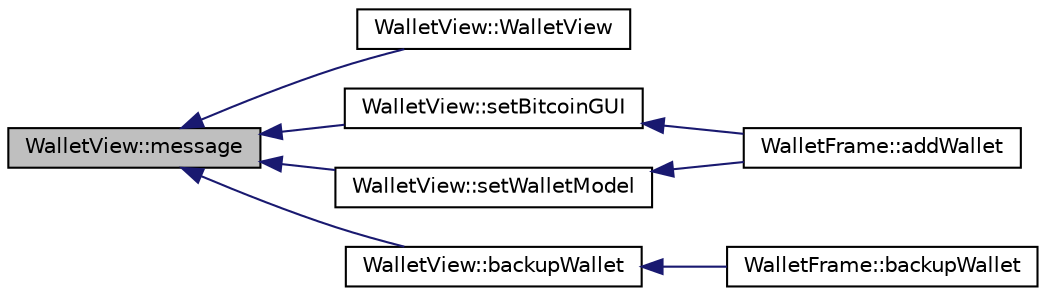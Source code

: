 digraph "WalletView::message"
{
  edge [fontname="Helvetica",fontsize="10",labelfontname="Helvetica",labelfontsize="10"];
  node [fontname="Helvetica",fontsize="10",shape=record];
  rankdir="LR";
  Node251 [label="WalletView::message",height=0.2,width=0.4,color="black", fillcolor="grey75", style="filled", fontcolor="black"];
  Node251 -> Node252 [dir="back",color="midnightblue",fontsize="10",style="solid",fontname="Helvetica"];
  Node252 [label="WalletView::WalletView",height=0.2,width=0.4,color="black", fillcolor="white", style="filled",URL="$class_wallet_view.html#a015da635646a47196bbcd819f7e01e7c"];
  Node251 -> Node253 [dir="back",color="midnightblue",fontsize="10",style="solid",fontname="Helvetica"];
  Node253 [label="WalletView::setBitcoinGUI",height=0.2,width=0.4,color="black", fillcolor="white", style="filled",URL="$class_wallet_view.html#a4405b0cf33d31ea663cb1e5047ae1d97"];
  Node253 -> Node254 [dir="back",color="midnightblue",fontsize="10",style="solid",fontname="Helvetica"];
  Node254 [label="WalletFrame::addWallet",height=0.2,width=0.4,color="black", fillcolor="white", style="filled",URL="$class_wallet_frame.html#aa199c3f27654199d84c365cf86167d86"];
  Node251 -> Node255 [dir="back",color="midnightblue",fontsize="10",style="solid",fontname="Helvetica"];
  Node255 [label="WalletView::setWalletModel",height=0.2,width=0.4,color="black", fillcolor="white", style="filled",URL="$class_wallet_view.html#a0a37ff693a4f9c1e5ddc23f9cd3913be",tooltip="Set the wallet model. "];
  Node255 -> Node254 [dir="back",color="midnightblue",fontsize="10",style="solid",fontname="Helvetica"];
  Node251 -> Node256 [dir="back",color="midnightblue",fontsize="10",style="solid",fontname="Helvetica"];
  Node256 [label="WalletView::backupWallet",height=0.2,width=0.4,color="black", fillcolor="white", style="filled",URL="$class_wallet_view.html#a9800d793b552076b4207276d9e08c8b6",tooltip="Backup the wallet. "];
  Node256 -> Node257 [dir="back",color="midnightblue",fontsize="10",style="solid",fontname="Helvetica"];
  Node257 [label="WalletFrame::backupWallet",height=0.2,width=0.4,color="black", fillcolor="white", style="filled",URL="$class_wallet_frame.html#a76aa3543635fedea052661a4cd44b81d",tooltip="Backup the wallet. "];
}
